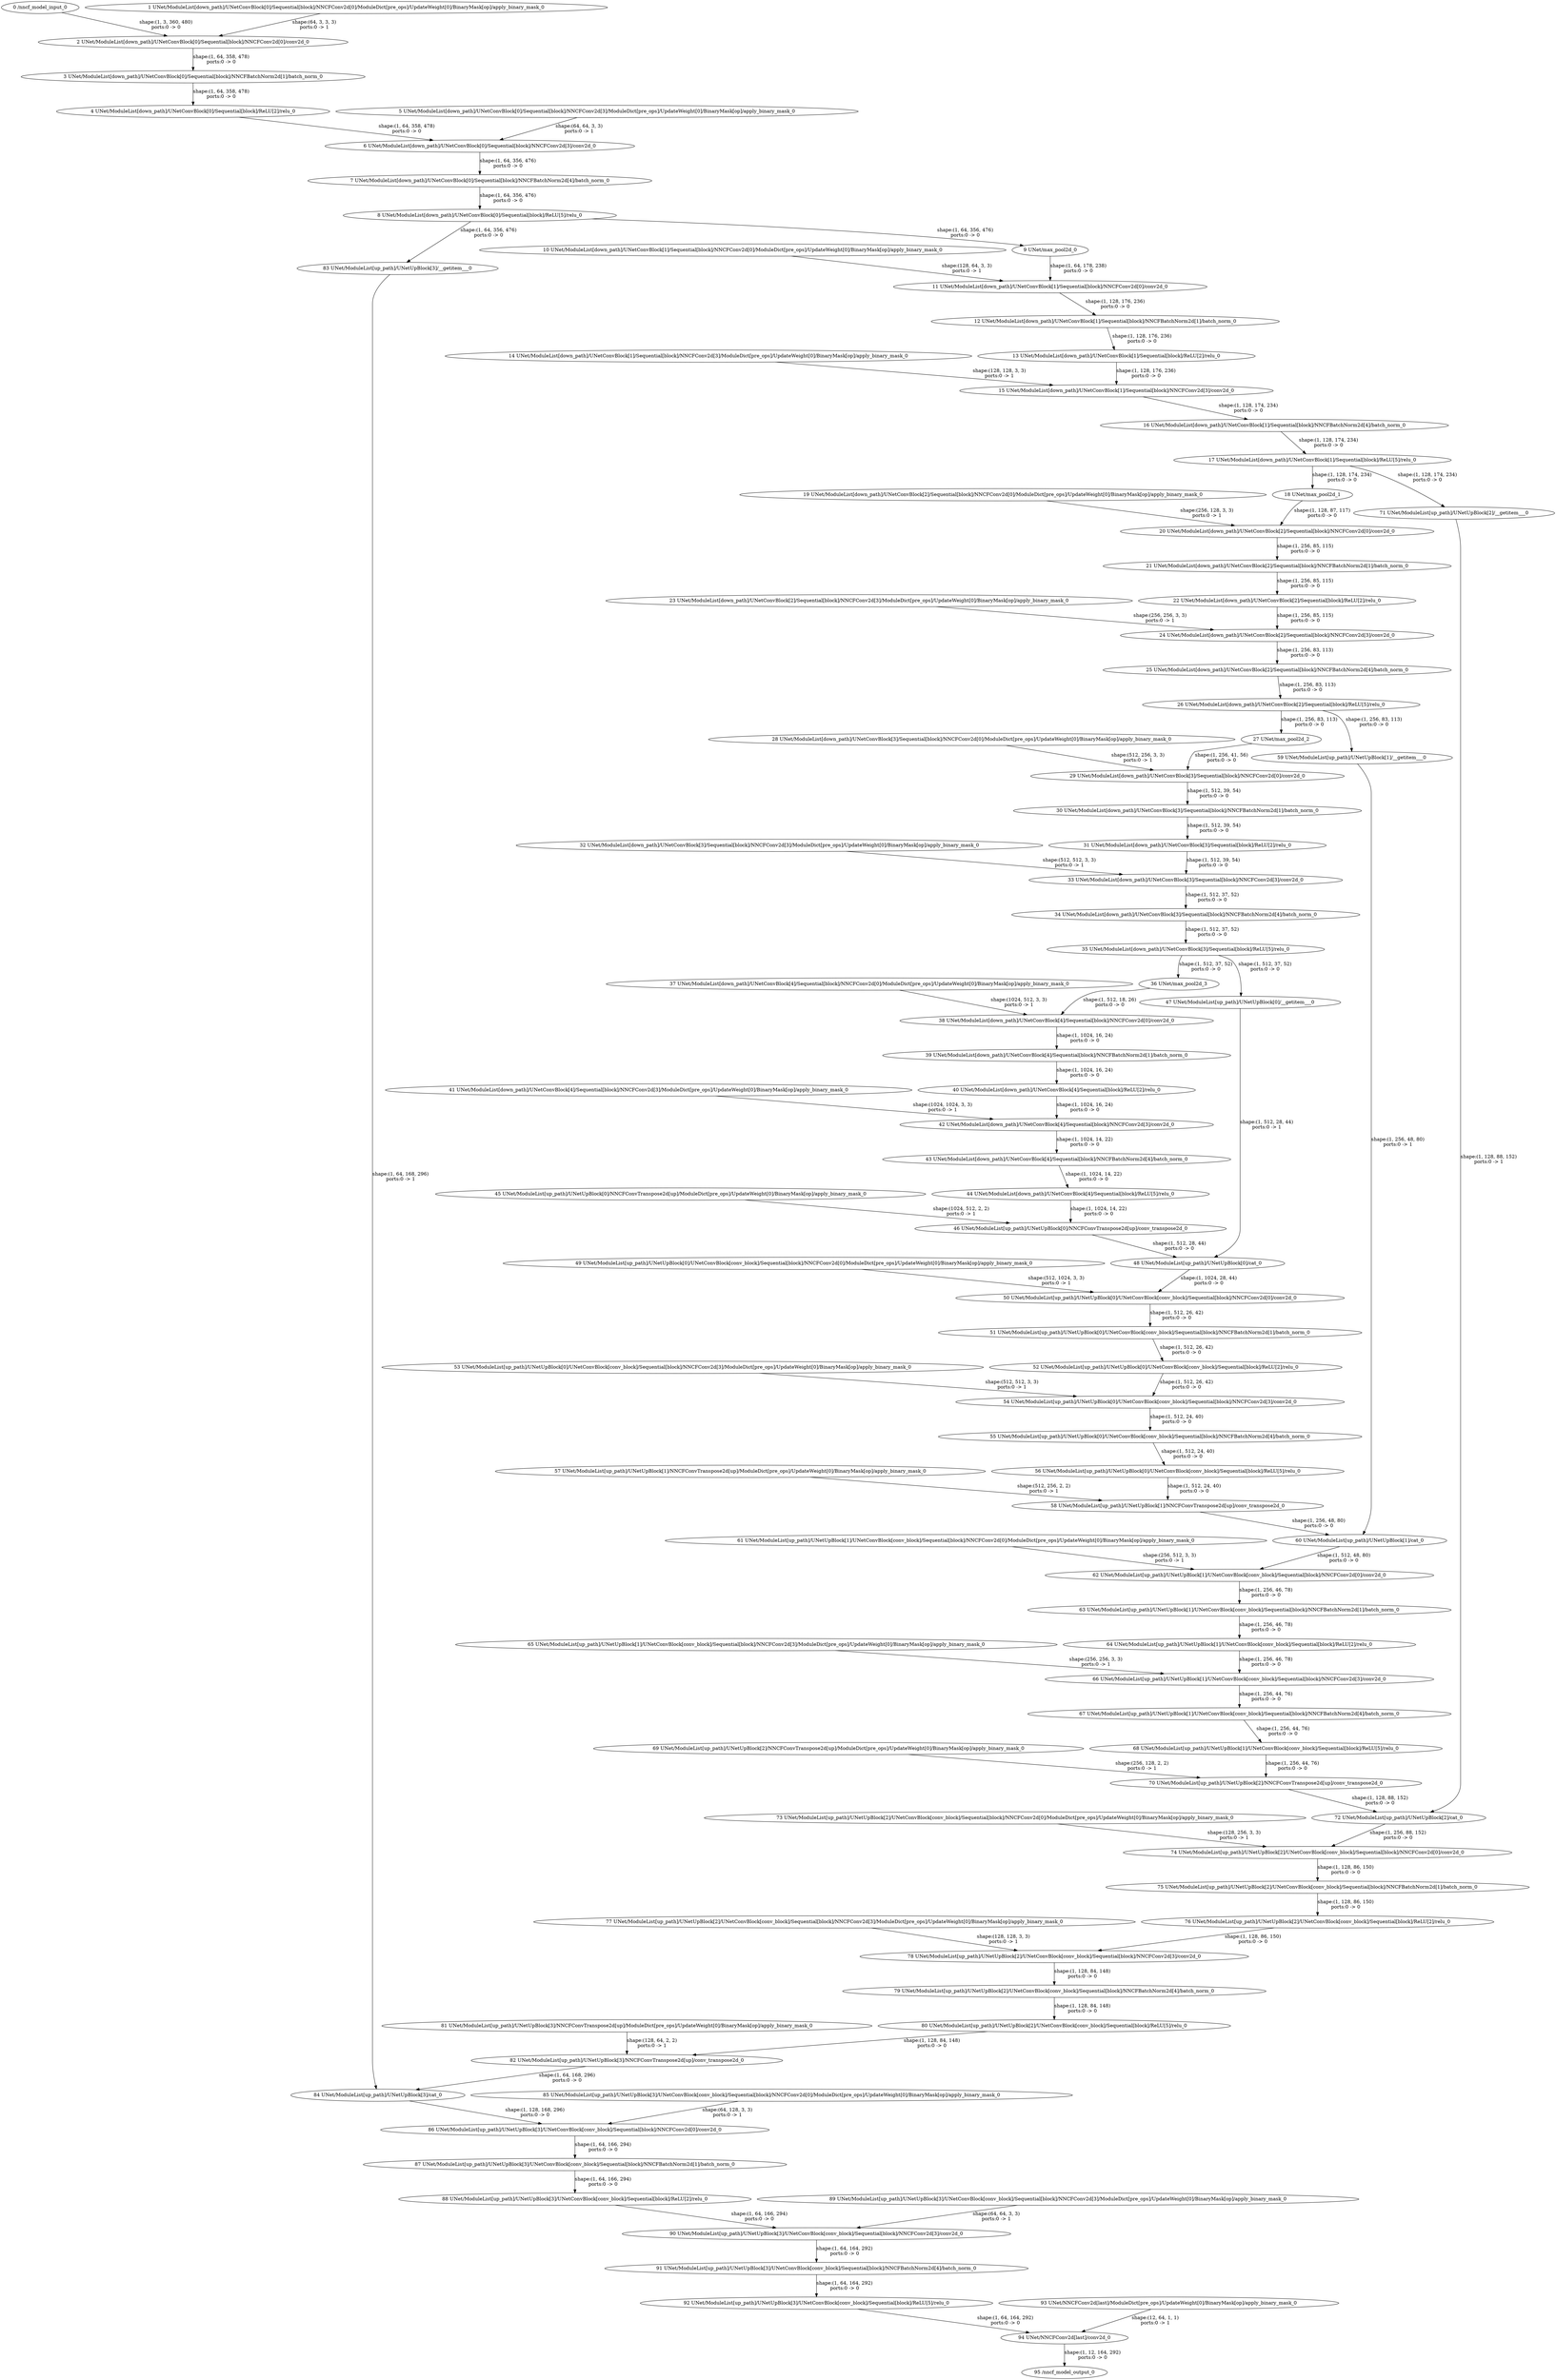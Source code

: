 strict digraph  {
"0 /nncf_model_input_0" [id=0, type=nncf_model_input];
"1 UNet/ModuleList[down_path]/UNetConvBlock[0]/Sequential[block]/NNCFConv2d[0]/ModuleDict[pre_ops]/UpdateWeight[0]/BinaryMask[op]/apply_binary_mask_0" [id=1, type=apply_binary_mask];
"2 UNet/ModuleList[down_path]/UNetConvBlock[0]/Sequential[block]/NNCFConv2d[0]/conv2d_0" [id=2, type=conv2d];
"3 UNet/ModuleList[down_path]/UNetConvBlock[0]/Sequential[block]/NNCFBatchNorm2d[1]/batch_norm_0" [id=3, type=batch_norm];
"4 UNet/ModuleList[down_path]/UNetConvBlock[0]/Sequential[block]/ReLU[2]/relu_0" [id=4, type=relu];
"5 UNet/ModuleList[down_path]/UNetConvBlock[0]/Sequential[block]/NNCFConv2d[3]/ModuleDict[pre_ops]/UpdateWeight[0]/BinaryMask[op]/apply_binary_mask_0" [id=5, type=apply_binary_mask];
"6 UNet/ModuleList[down_path]/UNetConvBlock[0]/Sequential[block]/NNCFConv2d[3]/conv2d_0" [id=6, type=conv2d];
"7 UNet/ModuleList[down_path]/UNetConvBlock[0]/Sequential[block]/NNCFBatchNorm2d[4]/batch_norm_0" [id=7, type=batch_norm];
"8 UNet/ModuleList[down_path]/UNetConvBlock[0]/Sequential[block]/ReLU[5]/relu_0" [id=8, type=relu];
"9 UNet/max_pool2d_0" [id=9, type=max_pool2d];
"10 UNet/ModuleList[down_path]/UNetConvBlock[1]/Sequential[block]/NNCFConv2d[0]/ModuleDict[pre_ops]/UpdateWeight[0]/BinaryMask[op]/apply_binary_mask_0" [id=10, type=apply_binary_mask];
"11 UNet/ModuleList[down_path]/UNetConvBlock[1]/Sequential[block]/NNCFConv2d[0]/conv2d_0" [id=11, type=conv2d];
"12 UNet/ModuleList[down_path]/UNetConvBlock[1]/Sequential[block]/NNCFBatchNorm2d[1]/batch_norm_0" [id=12, type=batch_norm];
"13 UNet/ModuleList[down_path]/UNetConvBlock[1]/Sequential[block]/ReLU[2]/relu_0" [id=13, type=relu];
"14 UNet/ModuleList[down_path]/UNetConvBlock[1]/Sequential[block]/NNCFConv2d[3]/ModuleDict[pre_ops]/UpdateWeight[0]/BinaryMask[op]/apply_binary_mask_0" [id=14, type=apply_binary_mask];
"15 UNet/ModuleList[down_path]/UNetConvBlock[1]/Sequential[block]/NNCFConv2d[3]/conv2d_0" [id=15, type=conv2d];
"16 UNet/ModuleList[down_path]/UNetConvBlock[1]/Sequential[block]/NNCFBatchNorm2d[4]/batch_norm_0" [id=16, type=batch_norm];
"17 UNet/ModuleList[down_path]/UNetConvBlock[1]/Sequential[block]/ReLU[5]/relu_0" [id=17, type=relu];
"18 UNet/max_pool2d_1" [id=18, type=max_pool2d];
"19 UNet/ModuleList[down_path]/UNetConvBlock[2]/Sequential[block]/NNCFConv2d[0]/ModuleDict[pre_ops]/UpdateWeight[0]/BinaryMask[op]/apply_binary_mask_0" [id=19, type=apply_binary_mask];
"20 UNet/ModuleList[down_path]/UNetConvBlock[2]/Sequential[block]/NNCFConv2d[0]/conv2d_0" [id=20, type=conv2d];
"21 UNet/ModuleList[down_path]/UNetConvBlock[2]/Sequential[block]/NNCFBatchNorm2d[1]/batch_norm_0" [id=21, type=batch_norm];
"22 UNet/ModuleList[down_path]/UNetConvBlock[2]/Sequential[block]/ReLU[2]/relu_0" [id=22, type=relu];
"23 UNet/ModuleList[down_path]/UNetConvBlock[2]/Sequential[block]/NNCFConv2d[3]/ModuleDict[pre_ops]/UpdateWeight[0]/BinaryMask[op]/apply_binary_mask_0" [id=23, type=apply_binary_mask];
"24 UNet/ModuleList[down_path]/UNetConvBlock[2]/Sequential[block]/NNCFConv2d[3]/conv2d_0" [id=24, type=conv2d];
"25 UNet/ModuleList[down_path]/UNetConvBlock[2]/Sequential[block]/NNCFBatchNorm2d[4]/batch_norm_0" [id=25, type=batch_norm];
"26 UNet/ModuleList[down_path]/UNetConvBlock[2]/Sequential[block]/ReLU[5]/relu_0" [id=26, type=relu];
"27 UNet/max_pool2d_2" [id=27, type=max_pool2d];
"28 UNet/ModuleList[down_path]/UNetConvBlock[3]/Sequential[block]/NNCFConv2d[0]/ModuleDict[pre_ops]/UpdateWeight[0]/BinaryMask[op]/apply_binary_mask_0" [id=28, type=apply_binary_mask];
"29 UNet/ModuleList[down_path]/UNetConvBlock[3]/Sequential[block]/NNCFConv2d[0]/conv2d_0" [id=29, type=conv2d];
"30 UNet/ModuleList[down_path]/UNetConvBlock[3]/Sequential[block]/NNCFBatchNorm2d[1]/batch_norm_0" [id=30, type=batch_norm];
"31 UNet/ModuleList[down_path]/UNetConvBlock[3]/Sequential[block]/ReLU[2]/relu_0" [id=31, type=relu];
"32 UNet/ModuleList[down_path]/UNetConvBlock[3]/Sequential[block]/NNCFConv2d[3]/ModuleDict[pre_ops]/UpdateWeight[0]/BinaryMask[op]/apply_binary_mask_0" [id=32, type=apply_binary_mask];
"33 UNet/ModuleList[down_path]/UNetConvBlock[3]/Sequential[block]/NNCFConv2d[3]/conv2d_0" [id=33, type=conv2d];
"34 UNet/ModuleList[down_path]/UNetConvBlock[3]/Sequential[block]/NNCFBatchNorm2d[4]/batch_norm_0" [id=34, type=batch_norm];
"35 UNet/ModuleList[down_path]/UNetConvBlock[3]/Sequential[block]/ReLU[5]/relu_0" [id=35, type=relu];
"36 UNet/max_pool2d_3" [id=36, type=max_pool2d];
"37 UNet/ModuleList[down_path]/UNetConvBlock[4]/Sequential[block]/NNCFConv2d[0]/ModuleDict[pre_ops]/UpdateWeight[0]/BinaryMask[op]/apply_binary_mask_0" [id=37, type=apply_binary_mask];
"38 UNet/ModuleList[down_path]/UNetConvBlock[4]/Sequential[block]/NNCFConv2d[0]/conv2d_0" [id=38, type=conv2d];
"39 UNet/ModuleList[down_path]/UNetConvBlock[4]/Sequential[block]/NNCFBatchNorm2d[1]/batch_norm_0" [id=39, type=batch_norm];
"40 UNet/ModuleList[down_path]/UNetConvBlock[4]/Sequential[block]/ReLU[2]/relu_0" [id=40, type=relu];
"41 UNet/ModuleList[down_path]/UNetConvBlock[4]/Sequential[block]/NNCFConv2d[3]/ModuleDict[pre_ops]/UpdateWeight[0]/BinaryMask[op]/apply_binary_mask_0" [id=41, type=apply_binary_mask];
"42 UNet/ModuleList[down_path]/UNetConvBlock[4]/Sequential[block]/NNCFConv2d[3]/conv2d_0" [id=42, type=conv2d];
"43 UNet/ModuleList[down_path]/UNetConvBlock[4]/Sequential[block]/NNCFBatchNorm2d[4]/batch_norm_0" [id=43, type=batch_norm];
"44 UNet/ModuleList[down_path]/UNetConvBlock[4]/Sequential[block]/ReLU[5]/relu_0" [id=44, type=relu];
"45 UNet/ModuleList[up_path]/UNetUpBlock[0]/NNCFConvTranspose2d[up]/ModuleDict[pre_ops]/UpdateWeight[0]/BinaryMask[op]/apply_binary_mask_0" [id=45, type=apply_binary_mask];
"46 UNet/ModuleList[up_path]/UNetUpBlock[0]/NNCFConvTranspose2d[up]/conv_transpose2d_0" [id=46, type=conv_transpose2d];
"47 UNet/ModuleList[up_path]/UNetUpBlock[0]/__getitem___0" [id=47, type=__getitem__];
"48 UNet/ModuleList[up_path]/UNetUpBlock[0]/cat_0" [id=48, type=cat];
"49 UNet/ModuleList[up_path]/UNetUpBlock[0]/UNetConvBlock[conv_block]/Sequential[block]/NNCFConv2d[0]/ModuleDict[pre_ops]/UpdateWeight[0]/BinaryMask[op]/apply_binary_mask_0" [id=49, type=apply_binary_mask];
"50 UNet/ModuleList[up_path]/UNetUpBlock[0]/UNetConvBlock[conv_block]/Sequential[block]/NNCFConv2d[0]/conv2d_0" [id=50, type=conv2d];
"51 UNet/ModuleList[up_path]/UNetUpBlock[0]/UNetConvBlock[conv_block]/Sequential[block]/NNCFBatchNorm2d[1]/batch_norm_0" [id=51, type=batch_norm];
"52 UNet/ModuleList[up_path]/UNetUpBlock[0]/UNetConvBlock[conv_block]/Sequential[block]/ReLU[2]/relu_0" [id=52, type=relu];
"53 UNet/ModuleList[up_path]/UNetUpBlock[0]/UNetConvBlock[conv_block]/Sequential[block]/NNCFConv2d[3]/ModuleDict[pre_ops]/UpdateWeight[0]/BinaryMask[op]/apply_binary_mask_0" [id=53, type=apply_binary_mask];
"54 UNet/ModuleList[up_path]/UNetUpBlock[0]/UNetConvBlock[conv_block]/Sequential[block]/NNCFConv2d[3]/conv2d_0" [id=54, type=conv2d];
"55 UNet/ModuleList[up_path]/UNetUpBlock[0]/UNetConvBlock[conv_block]/Sequential[block]/NNCFBatchNorm2d[4]/batch_norm_0" [id=55, type=batch_norm];
"56 UNet/ModuleList[up_path]/UNetUpBlock[0]/UNetConvBlock[conv_block]/Sequential[block]/ReLU[5]/relu_0" [id=56, type=relu];
"57 UNet/ModuleList[up_path]/UNetUpBlock[1]/NNCFConvTranspose2d[up]/ModuleDict[pre_ops]/UpdateWeight[0]/BinaryMask[op]/apply_binary_mask_0" [id=57, type=apply_binary_mask];
"58 UNet/ModuleList[up_path]/UNetUpBlock[1]/NNCFConvTranspose2d[up]/conv_transpose2d_0" [id=58, type=conv_transpose2d];
"59 UNet/ModuleList[up_path]/UNetUpBlock[1]/__getitem___0" [id=59, type=__getitem__];
"60 UNet/ModuleList[up_path]/UNetUpBlock[1]/cat_0" [id=60, type=cat];
"61 UNet/ModuleList[up_path]/UNetUpBlock[1]/UNetConvBlock[conv_block]/Sequential[block]/NNCFConv2d[0]/ModuleDict[pre_ops]/UpdateWeight[0]/BinaryMask[op]/apply_binary_mask_0" [id=61, type=apply_binary_mask];
"62 UNet/ModuleList[up_path]/UNetUpBlock[1]/UNetConvBlock[conv_block]/Sequential[block]/NNCFConv2d[0]/conv2d_0" [id=62, type=conv2d];
"63 UNet/ModuleList[up_path]/UNetUpBlock[1]/UNetConvBlock[conv_block]/Sequential[block]/NNCFBatchNorm2d[1]/batch_norm_0" [id=63, type=batch_norm];
"64 UNet/ModuleList[up_path]/UNetUpBlock[1]/UNetConvBlock[conv_block]/Sequential[block]/ReLU[2]/relu_0" [id=64, type=relu];
"65 UNet/ModuleList[up_path]/UNetUpBlock[1]/UNetConvBlock[conv_block]/Sequential[block]/NNCFConv2d[3]/ModuleDict[pre_ops]/UpdateWeight[0]/BinaryMask[op]/apply_binary_mask_0" [id=65, type=apply_binary_mask];
"66 UNet/ModuleList[up_path]/UNetUpBlock[1]/UNetConvBlock[conv_block]/Sequential[block]/NNCFConv2d[3]/conv2d_0" [id=66, type=conv2d];
"67 UNet/ModuleList[up_path]/UNetUpBlock[1]/UNetConvBlock[conv_block]/Sequential[block]/NNCFBatchNorm2d[4]/batch_norm_0" [id=67, type=batch_norm];
"68 UNet/ModuleList[up_path]/UNetUpBlock[1]/UNetConvBlock[conv_block]/Sequential[block]/ReLU[5]/relu_0" [id=68, type=relu];
"69 UNet/ModuleList[up_path]/UNetUpBlock[2]/NNCFConvTranspose2d[up]/ModuleDict[pre_ops]/UpdateWeight[0]/BinaryMask[op]/apply_binary_mask_0" [id=69, type=apply_binary_mask];
"70 UNet/ModuleList[up_path]/UNetUpBlock[2]/NNCFConvTranspose2d[up]/conv_transpose2d_0" [id=70, type=conv_transpose2d];
"71 UNet/ModuleList[up_path]/UNetUpBlock[2]/__getitem___0" [id=71, type=__getitem__];
"72 UNet/ModuleList[up_path]/UNetUpBlock[2]/cat_0" [id=72, type=cat];
"73 UNet/ModuleList[up_path]/UNetUpBlock[2]/UNetConvBlock[conv_block]/Sequential[block]/NNCFConv2d[0]/ModuleDict[pre_ops]/UpdateWeight[0]/BinaryMask[op]/apply_binary_mask_0" [id=73, type=apply_binary_mask];
"74 UNet/ModuleList[up_path]/UNetUpBlock[2]/UNetConvBlock[conv_block]/Sequential[block]/NNCFConv2d[0]/conv2d_0" [id=74, type=conv2d];
"75 UNet/ModuleList[up_path]/UNetUpBlock[2]/UNetConvBlock[conv_block]/Sequential[block]/NNCFBatchNorm2d[1]/batch_norm_0" [id=75, type=batch_norm];
"76 UNet/ModuleList[up_path]/UNetUpBlock[2]/UNetConvBlock[conv_block]/Sequential[block]/ReLU[2]/relu_0" [id=76, type=relu];
"77 UNet/ModuleList[up_path]/UNetUpBlock[2]/UNetConvBlock[conv_block]/Sequential[block]/NNCFConv2d[3]/ModuleDict[pre_ops]/UpdateWeight[0]/BinaryMask[op]/apply_binary_mask_0" [id=77, type=apply_binary_mask];
"78 UNet/ModuleList[up_path]/UNetUpBlock[2]/UNetConvBlock[conv_block]/Sequential[block]/NNCFConv2d[3]/conv2d_0" [id=78, type=conv2d];
"79 UNet/ModuleList[up_path]/UNetUpBlock[2]/UNetConvBlock[conv_block]/Sequential[block]/NNCFBatchNorm2d[4]/batch_norm_0" [id=79, type=batch_norm];
"80 UNet/ModuleList[up_path]/UNetUpBlock[2]/UNetConvBlock[conv_block]/Sequential[block]/ReLU[5]/relu_0" [id=80, type=relu];
"81 UNet/ModuleList[up_path]/UNetUpBlock[3]/NNCFConvTranspose2d[up]/ModuleDict[pre_ops]/UpdateWeight[0]/BinaryMask[op]/apply_binary_mask_0" [id=81, type=apply_binary_mask];
"82 UNet/ModuleList[up_path]/UNetUpBlock[3]/NNCFConvTranspose2d[up]/conv_transpose2d_0" [id=82, type=conv_transpose2d];
"83 UNet/ModuleList[up_path]/UNetUpBlock[3]/__getitem___0" [id=83, type=__getitem__];
"84 UNet/ModuleList[up_path]/UNetUpBlock[3]/cat_0" [id=84, type=cat];
"85 UNet/ModuleList[up_path]/UNetUpBlock[3]/UNetConvBlock[conv_block]/Sequential[block]/NNCFConv2d[0]/ModuleDict[pre_ops]/UpdateWeight[0]/BinaryMask[op]/apply_binary_mask_0" [id=85, type=apply_binary_mask];
"86 UNet/ModuleList[up_path]/UNetUpBlock[3]/UNetConvBlock[conv_block]/Sequential[block]/NNCFConv2d[0]/conv2d_0" [id=86, type=conv2d];
"87 UNet/ModuleList[up_path]/UNetUpBlock[3]/UNetConvBlock[conv_block]/Sequential[block]/NNCFBatchNorm2d[1]/batch_norm_0" [id=87, type=batch_norm];
"88 UNet/ModuleList[up_path]/UNetUpBlock[3]/UNetConvBlock[conv_block]/Sequential[block]/ReLU[2]/relu_0" [id=88, type=relu];
"89 UNet/ModuleList[up_path]/UNetUpBlock[3]/UNetConvBlock[conv_block]/Sequential[block]/NNCFConv2d[3]/ModuleDict[pre_ops]/UpdateWeight[0]/BinaryMask[op]/apply_binary_mask_0" [id=89, type=apply_binary_mask];
"90 UNet/ModuleList[up_path]/UNetUpBlock[3]/UNetConvBlock[conv_block]/Sequential[block]/NNCFConv2d[3]/conv2d_0" [id=90, type=conv2d];
"91 UNet/ModuleList[up_path]/UNetUpBlock[3]/UNetConvBlock[conv_block]/Sequential[block]/NNCFBatchNorm2d[4]/batch_norm_0" [id=91, type=batch_norm];
"92 UNet/ModuleList[up_path]/UNetUpBlock[3]/UNetConvBlock[conv_block]/Sequential[block]/ReLU[5]/relu_0" [id=92, type=relu];
"93 UNet/NNCFConv2d[last]/ModuleDict[pre_ops]/UpdateWeight[0]/BinaryMask[op]/apply_binary_mask_0" [id=93, type=apply_binary_mask];
"94 UNet/NNCFConv2d[last]/conv2d_0" [id=94, type=conv2d];
"95 /nncf_model_output_0" [id=95, type=nncf_model_output];
"0 /nncf_model_input_0" -> "2 UNet/ModuleList[down_path]/UNetConvBlock[0]/Sequential[block]/NNCFConv2d[0]/conv2d_0"  [label="shape:(1, 3, 360, 480)\nports:0 -> 0", style=solid];
"1 UNet/ModuleList[down_path]/UNetConvBlock[0]/Sequential[block]/NNCFConv2d[0]/ModuleDict[pre_ops]/UpdateWeight[0]/BinaryMask[op]/apply_binary_mask_0" -> "2 UNet/ModuleList[down_path]/UNetConvBlock[0]/Sequential[block]/NNCFConv2d[0]/conv2d_0"  [label="shape:(64, 3, 3, 3)\nports:0 -> 1", style=solid];
"2 UNet/ModuleList[down_path]/UNetConvBlock[0]/Sequential[block]/NNCFConv2d[0]/conv2d_0" -> "3 UNet/ModuleList[down_path]/UNetConvBlock[0]/Sequential[block]/NNCFBatchNorm2d[1]/batch_norm_0"  [label="shape:(1, 64, 358, 478)\nports:0 -> 0", style=solid];
"3 UNet/ModuleList[down_path]/UNetConvBlock[0]/Sequential[block]/NNCFBatchNorm2d[1]/batch_norm_0" -> "4 UNet/ModuleList[down_path]/UNetConvBlock[0]/Sequential[block]/ReLU[2]/relu_0"  [label="shape:(1, 64, 358, 478)\nports:0 -> 0", style=solid];
"4 UNet/ModuleList[down_path]/UNetConvBlock[0]/Sequential[block]/ReLU[2]/relu_0" -> "6 UNet/ModuleList[down_path]/UNetConvBlock[0]/Sequential[block]/NNCFConv2d[3]/conv2d_0"  [label="shape:(1, 64, 358, 478)\nports:0 -> 0", style=solid];
"5 UNet/ModuleList[down_path]/UNetConvBlock[0]/Sequential[block]/NNCFConv2d[3]/ModuleDict[pre_ops]/UpdateWeight[0]/BinaryMask[op]/apply_binary_mask_0" -> "6 UNet/ModuleList[down_path]/UNetConvBlock[0]/Sequential[block]/NNCFConv2d[3]/conv2d_0"  [label="shape:(64, 64, 3, 3)\nports:0 -> 1", style=solid];
"6 UNet/ModuleList[down_path]/UNetConvBlock[0]/Sequential[block]/NNCFConv2d[3]/conv2d_0" -> "7 UNet/ModuleList[down_path]/UNetConvBlock[0]/Sequential[block]/NNCFBatchNorm2d[4]/batch_norm_0"  [label="shape:(1, 64, 356, 476)\nports:0 -> 0", style=solid];
"7 UNet/ModuleList[down_path]/UNetConvBlock[0]/Sequential[block]/NNCFBatchNorm2d[4]/batch_norm_0" -> "8 UNet/ModuleList[down_path]/UNetConvBlock[0]/Sequential[block]/ReLU[5]/relu_0"  [label="shape:(1, 64, 356, 476)\nports:0 -> 0", style=solid];
"8 UNet/ModuleList[down_path]/UNetConvBlock[0]/Sequential[block]/ReLU[5]/relu_0" -> "9 UNet/max_pool2d_0"  [label="shape:(1, 64, 356, 476)\nports:0 -> 0", style=solid];
"8 UNet/ModuleList[down_path]/UNetConvBlock[0]/Sequential[block]/ReLU[5]/relu_0" -> "83 UNet/ModuleList[up_path]/UNetUpBlock[3]/__getitem___0"  [label="shape:(1, 64, 356, 476)\nports:0 -> 0", style=solid];
"9 UNet/max_pool2d_0" -> "11 UNet/ModuleList[down_path]/UNetConvBlock[1]/Sequential[block]/NNCFConv2d[0]/conv2d_0"  [label="shape:(1, 64, 178, 238)\nports:0 -> 0", style=solid];
"10 UNet/ModuleList[down_path]/UNetConvBlock[1]/Sequential[block]/NNCFConv2d[0]/ModuleDict[pre_ops]/UpdateWeight[0]/BinaryMask[op]/apply_binary_mask_0" -> "11 UNet/ModuleList[down_path]/UNetConvBlock[1]/Sequential[block]/NNCFConv2d[0]/conv2d_0"  [label="shape:(128, 64, 3, 3)\nports:0 -> 1", style=solid];
"11 UNet/ModuleList[down_path]/UNetConvBlock[1]/Sequential[block]/NNCFConv2d[0]/conv2d_0" -> "12 UNet/ModuleList[down_path]/UNetConvBlock[1]/Sequential[block]/NNCFBatchNorm2d[1]/batch_norm_0"  [label="shape:(1, 128, 176, 236)\nports:0 -> 0", style=solid];
"12 UNet/ModuleList[down_path]/UNetConvBlock[1]/Sequential[block]/NNCFBatchNorm2d[1]/batch_norm_0" -> "13 UNet/ModuleList[down_path]/UNetConvBlock[1]/Sequential[block]/ReLU[2]/relu_0"  [label="shape:(1, 128, 176, 236)\nports:0 -> 0", style=solid];
"13 UNet/ModuleList[down_path]/UNetConvBlock[1]/Sequential[block]/ReLU[2]/relu_0" -> "15 UNet/ModuleList[down_path]/UNetConvBlock[1]/Sequential[block]/NNCFConv2d[3]/conv2d_0"  [label="shape:(1, 128, 176, 236)\nports:0 -> 0", style=solid];
"14 UNet/ModuleList[down_path]/UNetConvBlock[1]/Sequential[block]/NNCFConv2d[3]/ModuleDict[pre_ops]/UpdateWeight[0]/BinaryMask[op]/apply_binary_mask_0" -> "15 UNet/ModuleList[down_path]/UNetConvBlock[1]/Sequential[block]/NNCFConv2d[3]/conv2d_0"  [label="shape:(128, 128, 3, 3)\nports:0 -> 1", style=solid];
"15 UNet/ModuleList[down_path]/UNetConvBlock[1]/Sequential[block]/NNCFConv2d[3]/conv2d_0" -> "16 UNet/ModuleList[down_path]/UNetConvBlock[1]/Sequential[block]/NNCFBatchNorm2d[4]/batch_norm_0"  [label="shape:(1, 128, 174, 234)\nports:0 -> 0", style=solid];
"16 UNet/ModuleList[down_path]/UNetConvBlock[1]/Sequential[block]/NNCFBatchNorm2d[4]/batch_norm_0" -> "17 UNet/ModuleList[down_path]/UNetConvBlock[1]/Sequential[block]/ReLU[5]/relu_0"  [label="shape:(1, 128, 174, 234)\nports:0 -> 0", style=solid];
"17 UNet/ModuleList[down_path]/UNetConvBlock[1]/Sequential[block]/ReLU[5]/relu_0" -> "18 UNet/max_pool2d_1"  [label="shape:(1, 128, 174, 234)\nports:0 -> 0", style=solid];
"17 UNet/ModuleList[down_path]/UNetConvBlock[1]/Sequential[block]/ReLU[5]/relu_0" -> "71 UNet/ModuleList[up_path]/UNetUpBlock[2]/__getitem___0"  [label="shape:(1, 128, 174, 234)\nports:0 -> 0", style=solid];
"18 UNet/max_pool2d_1" -> "20 UNet/ModuleList[down_path]/UNetConvBlock[2]/Sequential[block]/NNCFConv2d[0]/conv2d_0"  [label="shape:(1, 128, 87, 117)\nports:0 -> 0", style=solid];
"19 UNet/ModuleList[down_path]/UNetConvBlock[2]/Sequential[block]/NNCFConv2d[0]/ModuleDict[pre_ops]/UpdateWeight[0]/BinaryMask[op]/apply_binary_mask_0" -> "20 UNet/ModuleList[down_path]/UNetConvBlock[2]/Sequential[block]/NNCFConv2d[0]/conv2d_0"  [label="shape:(256, 128, 3, 3)\nports:0 -> 1", style=solid];
"20 UNet/ModuleList[down_path]/UNetConvBlock[2]/Sequential[block]/NNCFConv2d[0]/conv2d_0" -> "21 UNet/ModuleList[down_path]/UNetConvBlock[2]/Sequential[block]/NNCFBatchNorm2d[1]/batch_norm_0"  [label="shape:(1, 256, 85, 115)\nports:0 -> 0", style=solid];
"21 UNet/ModuleList[down_path]/UNetConvBlock[2]/Sequential[block]/NNCFBatchNorm2d[1]/batch_norm_0" -> "22 UNet/ModuleList[down_path]/UNetConvBlock[2]/Sequential[block]/ReLU[2]/relu_0"  [label="shape:(1, 256, 85, 115)\nports:0 -> 0", style=solid];
"22 UNet/ModuleList[down_path]/UNetConvBlock[2]/Sequential[block]/ReLU[2]/relu_0" -> "24 UNet/ModuleList[down_path]/UNetConvBlock[2]/Sequential[block]/NNCFConv2d[3]/conv2d_0"  [label="shape:(1, 256, 85, 115)\nports:0 -> 0", style=solid];
"23 UNet/ModuleList[down_path]/UNetConvBlock[2]/Sequential[block]/NNCFConv2d[3]/ModuleDict[pre_ops]/UpdateWeight[0]/BinaryMask[op]/apply_binary_mask_0" -> "24 UNet/ModuleList[down_path]/UNetConvBlock[2]/Sequential[block]/NNCFConv2d[3]/conv2d_0"  [label="shape:(256, 256, 3, 3)\nports:0 -> 1", style=solid];
"24 UNet/ModuleList[down_path]/UNetConvBlock[2]/Sequential[block]/NNCFConv2d[3]/conv2d_0" -> "25 UNet/ModuleList[down_path]/UNetConvBlock[2]/Sequential[block]/NNCFBatchNorm2d[4]/batch_norm_0"  [label="shape:(1, 256, 83, 113)\nports:0 -> 0", style=solid];
"25 UNet/ModuleList[down_path]/UNetConvBlock[2]/Sequential[block]/NNCFBatchNorm2d[4]/batch_norm_0" -> "26 UNet/ModuleList[down_path]/UNetConvBlock[2]/Sequential[block]/ReLU[5]/relu_0"  [label="shape:(1, 256, 83, 113)\nports:0 -> 0", style=solid];
"26 UNet/ModuleList[down_path]/UNetConvBlock[2]/Sequential[block]/ReLU[5]/relu_0" -> "27 UNet/max_pool2d_2"  [label="shape:(1, 256, 83, 113)\nports:0 -> 0", style=solid];
"26 UNet/ModuleList[down_path]/UNetConvBlock[2]/Sequential[block]/ReLU[5]/relu_0" -> "59 UNet/ModuleList[up_path]/UNetUpBlock[1]/__getitem___0"  [label="shape:(1, 256, 83, 113)\nports:0 -> 0", style=solid];
"27 UNet/max_pool2d_2" -> "29 UNet/ModuleList[down_path]/UNetConvBlock[3]/Sequential[block]/NNCFConv2d[0]/conv2d_0"  [label="shape:(1, 256, 41, 56)\nports:0 -> 0", style=solid];
"28 UNet/ModuleList[down_path]/UNetConvBlock[3]/Sequential[block]/NNCFConv2d[0]/ModuleDict[pre_ops]/UpdateWeight[0]/BinaryMask[op]/apply_binary_mask_0" -> "29 UNet/ModuleList[down_path]/UNetConvBlock[3]/Sequential[block]/NNCFConv2d[0]/conv2d_0"  [label="shape:(512, 256, 3, 3)\nports:0 -> 1", style=solid];
"29 UNet/ModuleList[down_path]/UNetConvBlock[3]/Sequential[block]/NNCFConv2d[0]/conv2d_0" -> "30 UNet/ModuleList[down_path]/UNetConvBlock[3]/Sequential[block]/NNCFBatchNorm2d[1]/batch_norm_0"  [label="shape:(1, 512, 39, 54)\nports:0 -> 0", style=solid];
"30 UNet/ModuleList[down_path]/UNetConvBlock[3]/Sequential[block]/NNCFBatchNorm2d[1]/batch_norm_0" -> "31 UNet/ModuleList[down_path]/UNetConvBlock[3]/Sequential[block]/ReLU[2]/relu_0"  [label="shape:(1, 512, 39, 54)\nports:0 -> 0", style=solid];
"31 UNet/ModuleList[down_path]/UNetConvBlock[3]/Sequential[block]/ReLU[2]/relu_0" -> "33 UNet/ModuleList[down_path]/UNetConvBlock[3]/Sequential[block]/NNCFConv2d[3]/conv2d_0"  [label="shape:(1, 512, 39, 54)\nports:0 -> 0", style=solid];
"32 UNet/ModuleList[down_path]/UNetConvBlock[3]/Sequential[block]/NNCFConv2d[3]/ModuleDict[pre_ops]/UpdateWeight[0]/BinaryMask[op]/apply_binary_mask_0" -> "33 UNet/ModuleList[down_path]/UNetConvBlock[3]/Sequential[block]/NNCFConv2d[3]/conv2d_0"  [label="shape:(512, 512, 3, 3)\nports:0 -> 1", style=solid];
"33 UNet/ModuleList[down_path]/UNetConvBlock[3]/Sequential[block]/NNCFConv2d[3]/conv2d_0" -> "34 UNet/ModuleList[down_path]/UNetConvBlock[3]/Sequential[block]/NNCFBatchNorm2d[4]/batch_norm_0"  [label="shape:(1, 512, 37, 52)\nports:0 -> 0", style=solid];
"34 UNet/ModuleList[down_path]/UNetConvBlock[3]/Sequential[block]/NNCFBatchNorm2d[4]/batch_norm_0" -> "35 UNet/ModuleList[down_path]/UNetConvBlock[3]/Sequential[block]/ReLU[5]/relu_0"  [label="shape:(1, 512, 37, 52)\nports:0 -> 0", style=solid];
"35 UNet/ModuleList[down_path]/UNetConvBlock[3]/Sequential[block]/ReLU[5]/relu_0" -> "36 UNet/max_pool2d_3"  [label="shape:(1, 512, 37, 52)\nports:0 -> 0", style=solid];
"35 UNet/ModuleList[down_path]/UNetConvBlock[3]/Sequential[block]/ReLU[5]/relu_0" -> "47 UNet/ModuleList[up_path]/UNetUpBlock[0]/__getitem___0"  [label="shape:(1, 512, 37, 52)\nports:0 -> 0", style=solid];
"36 UNet/max_pool2d_3" -> "38 UNet/ModuleList[down_path]/UNetConvBlock[4]/Sequential[block]/NNCFConv2d[0]/conv2d_0"  [label="shape:(1, 512, 18, 26)\nports:0 -> 0", style=solid];
"37 UNet/ModuleList[down_path]/UNetConvBlock[4]/Sequential[block]/NNCFConv2d[0]/ModuleDict[pre_ops]/UpdateWeight[0]/BinaryMask[op]/apply_binary_mask_0" -> "38 UNet/ModuleList[down_path]/UNetConvBlock[4]/Sequential[block]/NNCFConv2d[0]/conv2d_0"  [label="shape:(1024, 512, 3, 3)\nports:0 -> 1", style=solid];
"38 UNet/ModuleList[down_path]/UNetConvBlock[4]/Sequential[block]/NNCFConv2d[0]/conv2d_0" -> "39 UNet/ModuleList[down_path]/UNetConvBlock[4]/Sequential[block]/NNCFBatchNorm2d[1]/batch_norm_0"  [label="shape:(1, 1024, 16, 24)\nports:0 -> 0", style=solid];
"39 UNet/ModuleList[down_path]/UNetConvBlock[4]/Sequential[block]/NNCFBatchNorm2d[1]/batch_norm_0" -> "40 UNet/ModuleList[down_path]/UNetConvBlock[4]/Sequential[block]/ReLU[2]/relu_0"  [label="shape:(1, 1024, 16, 24)\nports:0 -> 0", style=solid];
"40 UNet/ModuleList[down_path]/UNetConvBlock[4]/Sequential[block]/ReLU[2]/relu_0" -> "42 UNet/ModuleList[down_path]/UNetConvBlock[4]/Sequential[block]/NNCFConv2d[3]/conv2d_0"  [label="shape:(1, 1024, 16, 24)\nports:0 -> 0", style=solid];
"41 UNet/ModuleList[down_path]/UNetConvBlock[4]/Sequential[block]/NNCFConv2d[3]/ModuleDict[pre_ops]/UpdateWeight[0]/BinaryMask[op]/apply_binary_mask_0" -> "42 UNet/ModuleList[down_path]/UNetConvBlock[4]/Sequential[block]/NNCFConv2d[3]/conv2d_0"  [label="shape:(1024, 1024, 3, 3)\nports:0 -> 1", style=solid];
"42 UNet/ModuleList[down_path]/UNetConvBlock[4]/Sequential[block]/NNCFConv2d[3]/conv2d_0" -> "43 UNet/ModuleList[down_path]/UNetConvBlock[4]/Sequential[block]/NNCFBatchNorm2d[4]/batch_norm_0"  [label="shape:(1, 1024, 14, 22)\nports:0 -> 0", style=solid];
"43 UNet/ModuleList[down_path]/UNetConvBlock[4]/Sequential[block]/NNCFBatchNorm2d[4]/batch_norm_0" -> "44 UNet/ModuleList[down_path]/UNetConvBlock[4]/Sequential[block]/ReLU[5]/relu_0"  [label="shape:(1, 1024, 14, 22)\nports:0 -> 0", style=solid];
"44 UNet/ModuleList[down_path]/UNetConvBlock[4]/Sequential[block]/ReLU[5]/relu_0" -> "46 UNet/ModuleList[up_path]/UNetUpBlock[0]/NNCFConvTranspose2d[up]/conv_transpose2d_0"  [label="shape:(1, 1024, 14, 22)\nports:0 -> 0", style=solid];
"45 UNet/ModuleList[up_path]/UNetUpBlock[0]/NNCFConvTranspose2d[up]/ModuleDict[pre_ops]/UpdateWeight[0]/BinaryMask[op]/apply_binary_mask_0" -> "46 UNet/ModuleList[up_path]/UNetUpBlock[0]/NNCFConvTranspose2d[up]/conv_transpose2d_0"  [label="shape:(1024, 512, 2, 2)\nports:0 -> 1", style=solid];
"46 UNet/ModuleList[up_path]/UNetUpBlock[0]/NNCFConvTranspose2d[up]/conv_transpose2d_0" -> "48 UNet/ModuleList[up_path]/UNetUpBlock[0]/cat_0"  [label="shape:(1, 512, 28, 44)\nports:0 -> 0", style=solid];
"47 UNet/ModuleList[up_path]/UNetUpBlock[0]/__getitem___0" -> "48 UNet/ModuleList[up_path]/UNetUpBlock[0]/cat_0"  [label="shape:(1, 512, 28, 44)\nports:0 -> 1", style=solid];
"48 UNet/ModuleList[up_path]/UNetUpBlock[0]/cat_0" -> "50 UNet/ModuleList[up_path]/UNetUpBlock[0]/UNetConvBlock[conv_block]/Sequential[block]/NNCFConv2d[0]/conv2d_0"  [label="shape:(1, 1024, 28, 44)\nports:0 -> 0", style=solid];
"49 UNet/ModuleList[up_path]/UNetUpBlock[0]/UNetConvBlock[conv_block]/Sequential[block]/NNCFConv2d[0]/ModuleDict[pre_ops]/UpdateWeight[0]/BinaryMask[op]/apply_binary_mask_0" -> "50 UNet/ModuleList[up_path]/UNetUpBlock[0]/UNetConvBlock[conv_block]/Sequential[block]/NNCFConv2d[0]/conv2d_0"  [label="shape:(512, 1024, 3, 3)\nports:0 -> 1", style=solid];
"50 UNet/ModuleList[up_path]/UNetUpBlock[0]/UNetConvBlock[conv_block]/Sequential[block]/NNCFConv2d[0]/conv2d_0" -> "51 UNet/ModuleList[up_path]/UNetUpBlock[0]/UNetConvBlock[conv_block]/Sequential[block]/NNCFBatchNorm2d[1]/batch_norm_0"  [label="shape:(1, 512, 26, 42)\nports:0 -> 0", style=solid];
"51 UNet/ModuleList[up_path]/UNetUpBlock[0]/UNetConvBlock[conv_block]/Sequential[block]/NNCFBatchNorm2d[1]/batch_norm_0" -> "52 UNet/ModuleList[up_path]/UNetUpBlock[0]/UNetConvBlock[conv_block]/Sequential[block]/ReLU[2]/relu_0"  [label="shape:(1, 512, 26, 42)\nports:0 -> 0", style=solid];
"52 UNet/ModuleList[up_path]/UNetUpBlock[0]/UNetConvBlock[conv_block]/Sequential[block]/ReLU[2]/relu_0" -> "54 UNet/ModuleList[up_path]/UNetUpBlock[0]/UNetConvBlock[conv_block]/Sequential[block]/NNCFConv2d[3]/conv2d_0"  [label="shape:(1, 512, 26, 42)\nports:0 -> 0", style=solid];
"53 UNet/ModuleList[up_path]/UNetUpBlock[0]/UNetConvBlock[conv_block]/Sequential[block]/NNCFConv2d[3]/ModuleDict[pre_ops]/UpdateWeight[0]/BinaryMask[op]/apply_binary_mask_0" -> "54 UNet/ModuleList[up_path]/UNetUpBlock[0]/UNetConvBlock[conv_block]/Sequential[block]/NNCFConv2d[3]/conv2d_0"  [label="shape:(512, 512, 3, 3)\nports:0 -> 1", style=solid];
"54 UNet/ModuleList[up_path]/UNetUpBlock[0]/UNetConvBlock[conv_block]/Sequential[block]/NNCFConv2d[3]/conv2d_0" -> "55 UNet/ModuleList[up_path]/UNetUpBlock[0]/UNetConvBlock[conv_block]/Sequential[block]/NNCFBatchNorm2d[4]/batch_norm_0"  [label="shape:(1, 512, 24, 40)\nports:0 -> 0", style=solid];
"55 UNet/ModuleList[up_path]/UNetUpBlock[0]/UNetConvBlock[conv_block]/Sequential[block]/NNCFBatchNorm2d[4]/batch_norm_0" -> "56 UNet/ModuleList[up_path]/UNetUpBlock[0]/UNetConvBlock[conv_block]/Sequential[block]/ReLU[5]/relu_0"  [label="shape:(1, 512, 24, 40)\nports:0 -> 0", style=solid];
"56 UNet/ModuleList[up_path]/UNetUpBlock[0]/UNetConvBlock[conv_block]/Sequential[block]/ReLU[5]/relu_0" -> "58 UNet/ModuleList[up_path]/UNetUpBlock[1]/NNCFConvTranspose2d[up]/conv_transpose2d_0"  [label="shape:(1, 512, 24, 40)\nports:0 -> 0", style=solid];
"57 UNet/ModuleList[up_path]/UNetUpBlock[1]/NNCFConvTranspose2d[up]/ModuleDict[pre_ops]/UpdateWeight[0]/BinaryMask[op]/apply_binary_mask_0" -> "58 UNet/ModuleList[up_path]/UNetUpBlock[1]/NNCFConvTranspose2d[up]/conv_transpose2d_0"  [label="shape:(512, 256, 2, 2)\nports:0 -> 1", style=solid];
"58 UNet/ModuleList[up_path]/UNetUpBlock[1]/NNCFConvTranspose2d[up]/conv_transpose2d_0" -> "60 UNet/ModuleList[up_path]/UNetUpBlock[1]/cat_0"  [label="shape:(1, 256, 48, 80)\nports:0 -> 0", style=solid];
"59 UNet/ModuleList[up_path]/UNetUpBlock[1]/__getitem___0" -> "60 UNet/ModuleList[up_path]/UNetUpBlock[1]/cat_0"  [label="shape:(1, 256, 48, 80)\nports:0 -> 1", style=solid];
"60 UNet/ModuleList[up_path]/UNetUpBlock[1]/cat_0" -> "62 UNet/ModuleList[up_path]/UNetUpBlock[1]/UNetConvBlock[conv_block]/Sequential[block]/NNCFConv2d[0]/conv2d_0"  [label="shape:(1, 512, 48, 80)\nports:0 -> 0", style=solid];
"61 UNet/ModuleList[up_path]/UNetUpBlock[1]/UNetConvBlock[conv_block]/Sequential[block]/NNCFConv2d[0]/ModuleDict[pre_ops]/UpdateWeight[0]/BinaryMask[op]/apply_binary_mask_0" -> "62 UNet/ModuleList[up_path]/UNetUpBlock[1]/UNetConvBlock[conv_block]/Sequential[block]/NNCFConv2d[0]/conv2d_0"  [label="shape:(256, 512, 3, 3)\nports:0 -> 1", style=solid];
"62 UNet/ModuleList[up_path]/UNetUpBlock[1]/UNetConvBlock[conv_block]/Sequential[block]/NNCFConv2d[0]/conv2d_0" -> "63 UNet/ModuleList[up_path]/UNetUpBlock[1]/UNetConvBlock[conv_block]/Sequential[block]/NNCFBatchNorm2d[1]/batch_norm_0"  [label="shape:(1, 256, 46, 78)\nports:0 -> 0", style=solid];
"63 UNet/ModuleList[up_path]/UNetUpBlock[1]/UNetConvBlock[conv_block]/Sequential[block]/NNCFBatchNorm2d[1]/batch_norm_0" -> "64 UNet/ModuleList[up_path]/UNetUpBlock[1]/UNetConvBlock[conv_block]/Sequential[block]/ReLU[2]/relu_0"  [label="shape:(1, 256, 46, 78)\nports:0 -> 0", style=solid];
"64 UNet/ModuleList[up_path]/UNetUpBlock[1]/UNetConvBlock[conv_block]/Sequential[block]/ReLU[2]/relu_0" -> "66 UNet/ModuleList[up_path]/UNetUpBlock[1]/UNetConvBlock[conv_block]/Sequential[block]/NNCFConv2d[3]/conv2d_0"  [label="shape:(1, 256, 46, 78)\nports:0 -> 0", style=solid];
"65 UNet/ModuleList[up_path]/UNetUpBlock[1]/UNetConvBlock[conv_block]/Sequential[block]/NNCFConv2d[3]/ModuleDict[pre_ops]/UpdateWeight[0]/BinaryMask[op]/apply_binary_mask_0" -> "66 UNet/ModuleList[up_path]/UNetUpBlock[1]/UNetConvBlock[conv_block]/Sequential[block]/NNCFConv2d[3]/conv2d_0"  [label="shape:(256, 256, 3, 3)\nports:0 -> 1", style=solid];
"66 UNet/ModuleList[up_path]/UNetUpBlock[1]/UNetConvBlock[conv_block]/Sequential[block]/NNCFConv2d[3]/conv2d_0" -> "67 UNet/ModuleList[up_path]/UNetUpBlock[1]/UNetConvBlock[conv_block]/Sequential[block]/NNCFBatchNorm2d[4]/batch_norm_0"  [label="shape:(1, 256, 44, 76)\nports:0 -> 0", style=solid];
"67 UNet/ModuleList[up_path]/UNetUpBlock[1]/UNetConvBlock[conv_block]/Sequential[block]/NNCFBatchNorm2d[4]/batch_norm_0" -> "68 UNet/ModuleList[up_path]/UNetUpBlock[1]/UNetConvBlock[conv_block]/Sequential[block]/ReLU[5]/relu_0"  [label="shape:(1, 256, 44, 76)\nports:0 -> 0", style=solid];
"68 UNet/ModuleList[up_path]/UNetUpBlock[1]/UNetConvBlock[conv_block]/Sequential[block]/ReLU[5]/relu_0" -> "70 UNet/ModuleList[up_path]/UNetUpBlock[2]/NNCFConvTranspose2d[up]/conv_transpose2d_0"  [label="shape:(1, 256, 44, 76)\nports:0 -> 0", style=solid];
"69 UNet/ModuleList[up_path]/UNetUpBlock[2]/NNCFConvTranspose2d[up]/ModuleDict[pre_ops]/UpdateWeight[0]/BinaryMask[op]/apply_binary_mask_0" -> "70 UNet/ModuleList[up_path]/UNetUpBlock[2]/NNCFConvTranspose2d[up]/conv_transpose2d_0"  [label="shape:(256, 128, 2, 2)\nports:0 -> 1", style=solid];
"70 UNet/ModuleList[up_path]/UNetUpBlock[2]/NNCFConvTranspose2d[up]/conv_transpose2d_0" -> "72 UNet/ModuleList[up_path]/UNetUpBlock[2]/cat_0"  [label="shape:(1, 128, 88, 152)\nports:0 -> 0", style=solid];
"71 UNet/ModuleList[up_path]/UNetUpBlock[2]/__getitem___0" -> "72 UNet/ModuleList[up_path]/UNetUpBlock[2]/cat_0"  [label="shape:(1, 128, 88, 152)\nports:0 -> 1", style=solid];
"72 UNet/ModuleList[up_path]/UNetUpBlock[2]/cat_0" -> "74 UNet/ModuleList[up_path]/UNetUpBlock[2]/UNetConvBlock[conv_block]/Sequential[block]/NNCFConv2d[0]/conv2d_0"  [label="shape:(1, 256, 88, 152)\nports:0 -> 0", style=solid];
"73 UNet/ModuleList[up_path]/UNetUpBlock[2]/UNetConvBlock[conv_block]/Sequential[block]/NNCFConv2d[0]/ModuleDict[pre_ops]/UpdateWeight[0]/BinaryMask[op]/apply_binary_mask_0" -> "74 UNet/ModuleList[up_path]/UNetUpBlock[2]/UNetConvBlock[conv_block]/Sequential[block]/NNCFConv2d[0]/conv2d_0"  [label="shape:(128, 256, 3, 3)\nports:0 -> 1", style=solid];
"74 UNet/ModuleList[up_path]/UNetUpBlock[2]/UNetConvBlock[conv_block]/Sequential[block]/NNCFConv2d[0]/conv2d_0" -> "75 UNet/ModuleList[up_path]/UNetUpBlock[2]/UNetConvBlock[conv_block]/Sequential[block]/NNCFBatchNorm2d[1]/batch_norm_0"  [label="shape:(1, 128, 86, 150)\nports:0 -> 0", style=solid];
"75 UNet/ModuleList[up_path]/UNetUpBlock[2]/UNetConvBlock[conv_block]/Sequential[block]/NNCFBatchNorm2d[1]/batch_norm_0" -> "76 UNet/ModuleList[up_path]/UNetUpBlock[2]/UNetConvBlock[conv_block]/Sequential[block]/ReLU[2]/relu_0"  [label="shape:(1, 128, 86, 150)\nports:0 -> 0", style=solid];
"76 UNet/ModuleList[up_path]/UNetUpBlock[2]/UNetConvBlock[conv_block]/Sequential[block]/ReLU[2]/relu_0" -> "78 UNet/ModuleList[up_path]/UNetUpBlock[2]/UNetConvBlock[conv_block]/Sequential[block]/NNCFConv2d[3]/conv2d_0"  [label="shape:(1, 128, 86, 150)\nports:0 -> 0", style=solid];
"77 UNet/ModuleList[up_path]/UNetUpBlock[2]/UNetConvBlock[conv_block]/Sequential[block]/NNCFConv2d[3]/ModuleDict[pre_ops]/UpdateWeight[0]/BinaryMask[op]/apply_binary_mask_0" -> "78 UNet/ModuleList[up_path]/UNetUpBlock[2]/UNetConvBlock[conv_block]/Sequential[block]/NNCFConv2d[3]/conv2d_0"  [label="shape:(128, 128, 3, 3)\nports:0 -> 1", style=solid];
"78 UNet/ModuleList[up_path]/UNetUpBlock[2]/UNetConvBlock[conv_block]/Sequential[block]/NNCFConv2d[3]/conv2d_0" -> "79 UNet/ModuleList[up_path]/UNetUpBlock[2]/UNetConvBlock[conv_block]/Sequential[block]/NNCFBatchNorm2d[4]/batch_norm_0"  [label="shape:(1, 128, 84, 148)\nports:0 -> 0", style=solid];
"79 UNet/ModuleList[up_path]/UNetUpBlock[2]/UNetConvBlock[conv_block]/Sequential[block]/NNCFBatchNorm2d[4]/batch_norm_0" -> "80 UNet/ModuleList[up_path]/UNetUpBlock[2]/UNetConvBlock[conv_block]/Sequential[block]/ReLU[5]/relu_0"  [label="shape:(1, 128, 84, 148)\nports:0 -> 0", style=solid];
"80 UNet/ModuleList[up_path]/UNetUpBlock[2]/UNetConvBlock[conv_block]/Sequential[block]/ReLU[5]/relu_0" -> "82 UNet/ModuleList[up_path]/UNetUpBlock[3]/NNCFConvTranspose2d[up]/conv_transpose2d_0"  [label="shape:(1, 128, 84, 148)\nports:0 -> 0", style=solid];
"81 UNet/ModuleList[up_path]/UNetUpBlock[3]/NNCFConvTranspose2d[up]/ModuleDict[pre_ops]/UpdateWeight[0]/BinaryMask[op]/apply_binary_mask_0" -> "82 UNet/ModuleList[up_path]/UNetUpBlock[3]/NNCFConvTranspose2d[up]/conv_transpose2d_0"  [label="shape:(128, 64, 2, 2)\nports:0 -> 1", style=solid];
"82 UNet/ModuleList[up_path]/UNetUpBlock[3]/NNCFConvTranspose2d[up]/conv_transpose2d_0" -> "84 UNet/ModuleList[up_path]/UNetUpBlock[3]/cat_0"  [label="shape:(1, 64, 168, 296)\nports:0 -> 0", style=solid];
"83 UNet/ModuleList[up_path]/UNetUpBlock[3]/__getitem___0" -> "84 UNet/ModuleList[up_path]/UNetUpBlock[3]/cat_0"  [label="shape:(1, 64, 168, 296)\nports:0 -> 1", style=solid];
"84 UNet/ModuleList[up_path]/UNetUpBlock[3]/cat_0" -> "86 UNet/ModuleList[up_path]/UNetUpBlock[3]/UNetConvBlock[conv_block]/Sequential[block]/NNCFConv2d[0]/conv2d_0"  [label="shape:(1, 128, 168, 296)\nports:0 -> 0", style=solid];
"85 UNet/ModuleList[up_path]/UNetUpBlock[3]/UNetConvBlock[conv_block]/Sequential[block]/NNCFConv2d[0]/ModuleDict[pre_ops]/UpdateWeight[0]/BinaryMask[op]/apply_binary_mask_0" -> "86 UNet/ModuleList[up_path]/UNetUpBlock[3]/UNetConvBlock[conv_block]/Sequential[block]/NNCFConv2d[0]/conv2d_0"  [label="shape:(64, 128, 3, 3)\nports:0 -> 1", style=solid];
"86 UNet/ModuleList[up_path]/UNetUpBlock[3]/UNetConvBlock[conv_block]/Sequential[block]/NNCFConv2d[0]/conv2d_0" -> "87 UNet/ModuleList[up_path]/UNetUpBlock[3]/UNetConvBlock[conv_block]/Sequential[block]/NNCFBatchNorm2d[1]/batch_norm_0"  [label="shape:(1, 64, 166, 294)\nports:0 -> 0", style=solid];
"87 UNet/ModuleList[up_path]/UNetUpBlock[3]/UNetConvBlock[conv_block]/Sequential[block]/NNCFBatchNorm2d[1]/batch_norm_0" -> "88 UNet/ModuleList[up_path]/UNetUpBlock[3]/UNetConvBlock[conv_block]/Sequential[block]/ReLU[2]/relu_0"  [label="shape:(1, 64, 166, 294)\nports:0 -> 0", style=solid];
"88 UNet/ModuleList[up_path]/UNetUpBlock[3]/UNetConvBlock[conv_block]/Sequential[block]/ReLU[2]/relu_0" -> "90 UNet/ModuleList[up_path]/UNetUpBlock[3]/UNetConvBlock[conv_block]/Sequential[block]/NNCFConv2d[3]/conv2d_0"  [label="shape:(1, 64, 166, 294)\nports:0 -> 0", style=solid];
"89 UNet/ModuleList[up_path]/UNetUpBlock[3]/UNetConvBlock[conv_block]/Sequential[block]/NNCFConv2d[3]/ModuleDict[pre_ops]/UpdateWeight[0]/BinaryMask[op]/apply_binary_mask_0" -> "90 UNet/ModuleList[up_path]/UNetUpBlock[3]/UNetConvBlock[conv_block]/Sequential[block]/NNCFConv2d[3]/conv2d_0"  [label="shape:(64, 64, 3, 3)\nports:0 -> 1", style=solid];
"90 UNet/ModuleList[up_path]/UNetUpBlock[3]/UNetConvBlock[conv_block]/Sequential[block]/NNCFConv2d[3]/conv2d_0" -> "91 UNet/ModuleList[up_path]/UNetUpBlock[3]/UNetConvBlock[conv_block]/Sequential[block]/NNCFBatchNorm2d[4]/batch_norm_0"  [label="shape:(1, 64, 164, 292)\nports:0 -> 0", style=solid];
"91 UNet/ModuleList[up_path]/UNetUpBlock[3]/UNetConvBlock[conv_block]/Sequential[block]/NNCFBatchNorm2d[4]/batch_norm_0" -> "92 UNet/ModuleList[up_path]/UNetUpBlock[3]/UNetConvBlock[conv_block]/Sequential[block]/ReLU[5]/relu_0"  [label="shape:(1, 64, 164, 292)\nports:0 -> 0", style=solid];
"92 UNet/ModuleList[up_path]/UNetUpBlock[3]/UNetConvBlock[conv_block]/Sequential[block]/ReLU[5]/relu_0" -> "94 UNet/NNCFConv2d[last]/conv2d_0"  [label="shape:(1, 64, 164, 292)\nports:0 -> 0", style=solid];
"93 UNet/NNCFConv2d[last]/ModuleDict[pre_ops]/UpdateWeight[0]/BinaryMask[op]/apply_binary_mask_0" -> "94 UNet/NNCFConv2d[last]/conv2d_0"  [label="shape:(12, 64, 1, 1)\nports:0 -> 1", style=solid];
"94 UNet/NNCFConv2d[last]/conv2d_0" -> "95 /nncf_model_output_0"  [label="shape:(1, 12, 164, 292)\nports:0 -> 0", style=solid];
}
